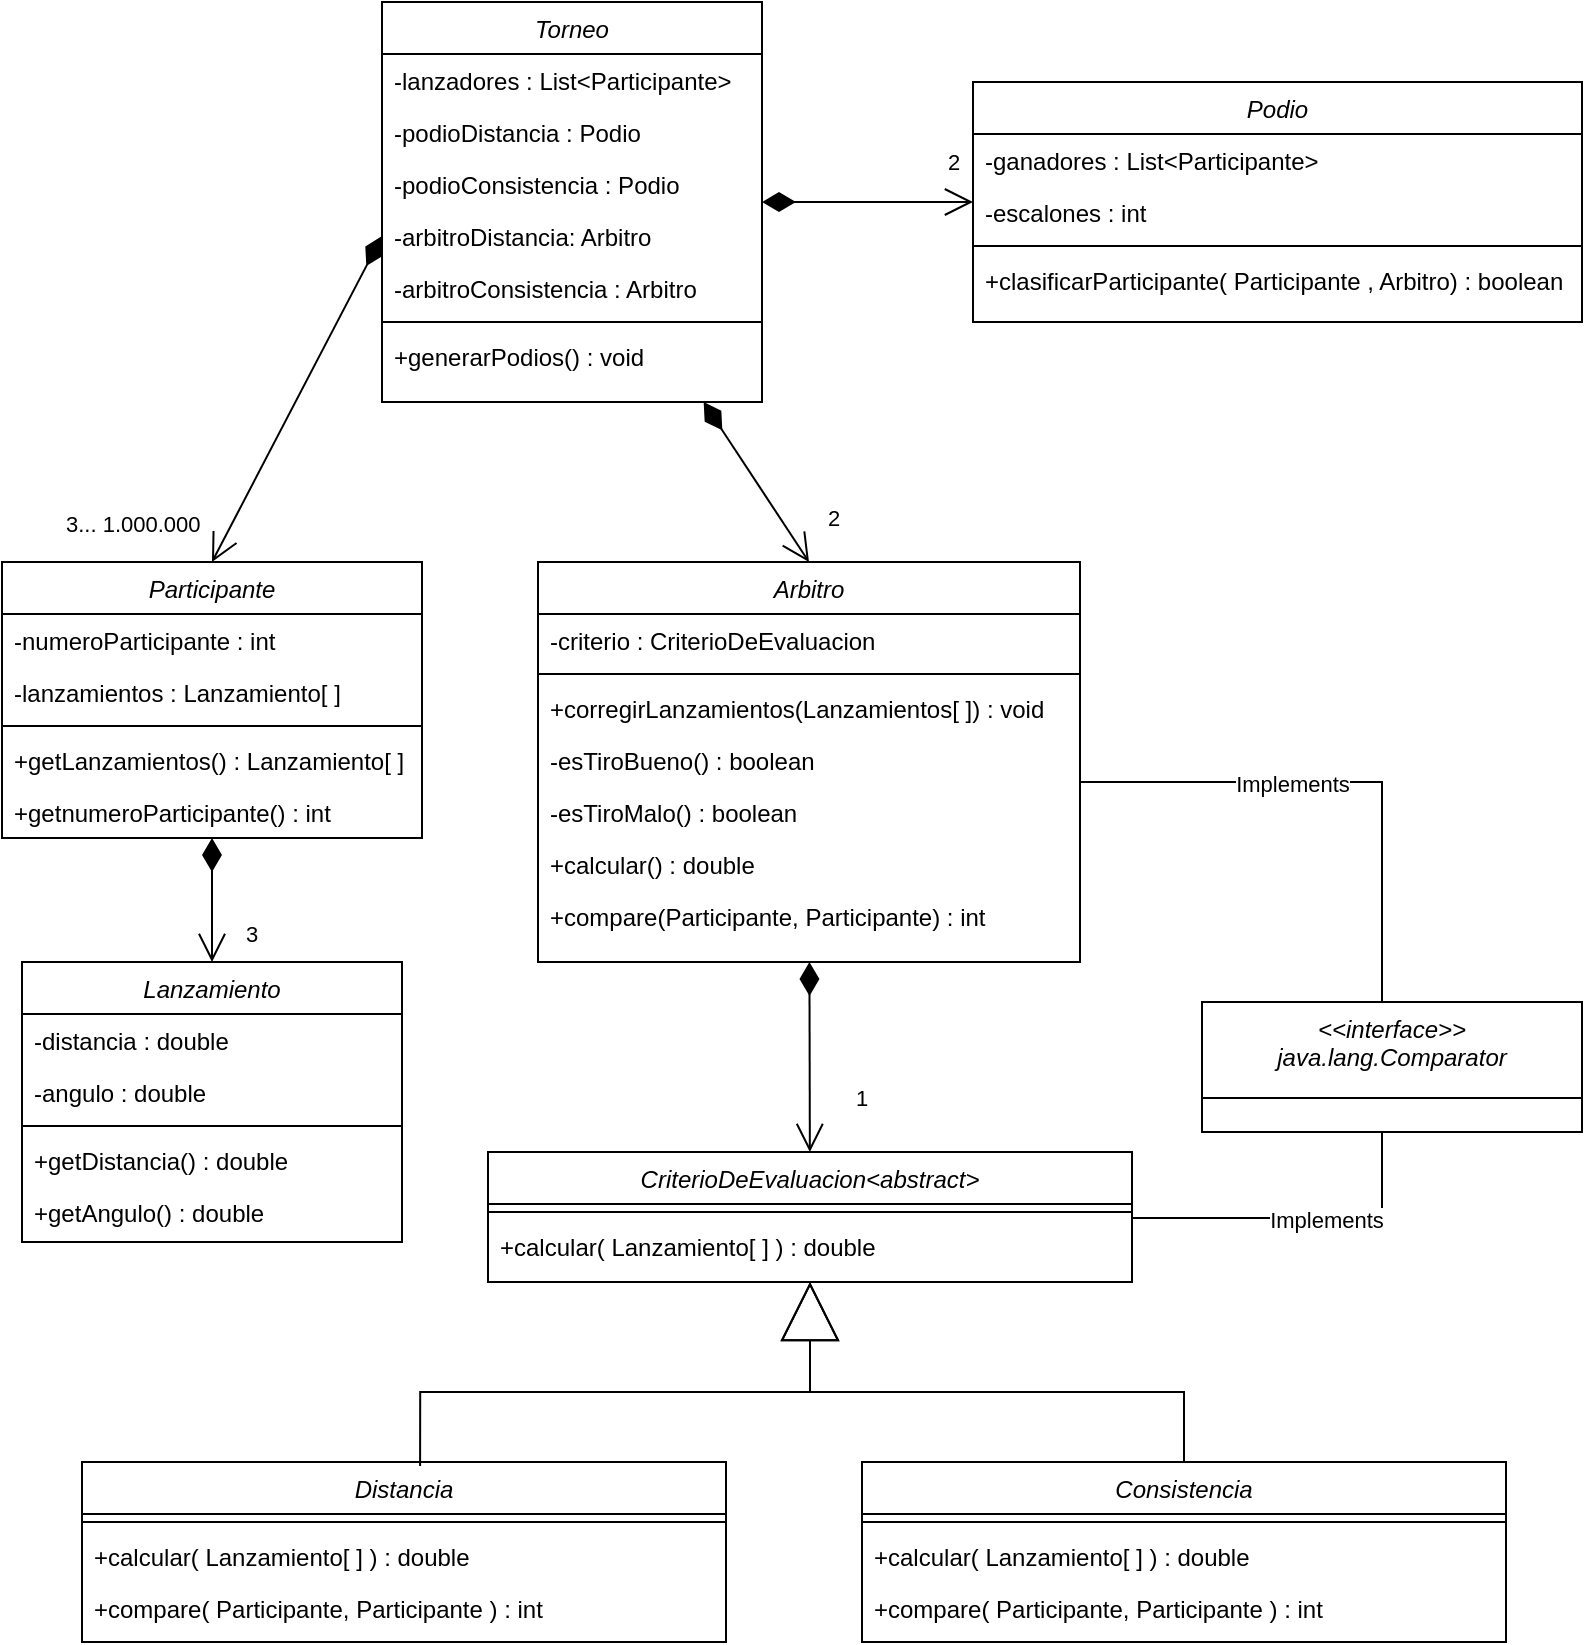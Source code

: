 <mxfile version="14.5.1" type="device" pages="3"><diagram id="C5RBs43oDa-KdzZeNtuy" name="Page-1"><mxGraphModel dx="846" dy="494" grid="1" gridSize="10" guides="1" tooltips="1" connect="1" arrows="1" fold="1" page="1" pageScale="1" pageWidth="827" pageHeight="1169" math="0" shadow="0"><root><mxCell id="WIyWlLk6GJQsqaUBKTNV-0"/><mxCell id="WIyWlLk6GJQsqaUBKTNV-1" parent="WIyWlLk6GJQsqaUBKTNV-0"/><mxCell id="zkfFHV4jXpPFQw0GAbJ--0" value="Participante" style="swimlane;fontStyle=2;align=center;verticalAlign=top;childLayout=stackLayout;horizontal=1;startSize=26;horizontalStack=0;resizeParent=1;resizeLast=0;collapsible=1;marginBottom=0;rounded=0;shadow=0;strokeWidth=1;" parent="WIyWlLk6GJQsqaUBKTNV-1" vertex="1"><mxGeometry x="10" y="290" width="210" height="138" as="geometry"><mxRectangle x="230" y="140" width="160" height="26" as="alternateBounds"/></mxGeometry></mxCell><mxCell id="zkfFHV4jXpPFQw0GAbJ--1" value="-numeroParticipante : int" style="text;align=left;verticalAlign=top;spacingLeft=4;spacingRight=4;overflow=hidden;rotatable=0;points=[[0,0.5],[1,0.5]];portConstraint=eastwest;" parent="zkfFHV4jXpPFQw0GAbJ--0" vertex="1"><mxGeometry y="26" width="210" height="26" as="geometry"/></mxCell><mxCell id="zkfFHV4jXpPFQw0GAbJ--2" value="-lanzamientos : Lanzamiento[ ]" style="text;align=left;verticalAlign=top;spacingLeft=4;spacingRight=4;overflow=hidden;rotatable=0;points=[[0,0.5],[1,0.5]];portConstraint=eastwest;rounded=0;shadow=0;html=0;" parent="zkfFHV4jXpPFQw0GAbJ--0" vertex="1"><mxGeometry y="52" width="210" height="26" as="geometry"/></mxCell><mxCell id="zkfFHV4jXpPFQw0GAbJ--4" value="" style="line;html=1;strokeWidth=1;align=left;verticalAlign=middle;spacingTop=-1;spacingLeft=3;spacingRight=3;rotatable=0;labelPosition=right;points=[];portConstraint=eastwest;" parent="zkfFHV4jXpPFQw0GAbJ--0" vertex="1"><mxGeometry y="78" width="210" height="8" as="geometry"/></mxCell><mxCell id="J6cvoRRggDAfU-xA0kc1-6" value="+getLanzamientos() : Lanzamiento[ ]" style="text;align=left;verticalAlign=top;spacingLeft=4;spacingRight=4;overflow=hidden;rotatable=0;points=[[0,0.5],[1,0.5]];portConstraint=eastwest;" parent="zkfFHV4jXpPFQw0GAbJ--0" vertex="1"><mxGeometry y="86" width="210" height="26" as="geometry"/></mxCell><mxCell id="J32MNmujbO0PeKh6RAfZ-1" value="+getnumeroParticipante() : int" style="text;align=left;verticalAlign=top;spacingLeft=4;spacingRight=4;overflow=hidden;rotatable=0;points=[[0,0.5],[1,0.5]];portConstraint=eastwest;" parent="zkfFHV4jXpPFQw0GAbJ--0" vertex="1"><mxGeometry y="112" width="210" height="26" as="geometry"/></mxCell><mxCell id="wadOawGHnDw_Fmof8i2d-0" value="Lanzamiento" style="swimlane;fontStyle=2;align=center;verticalAlign=top;childLayout=stackLayout;horizontal=1;startSize=26;horizontalStack=0;resizeParent=1;resizeLast=0;collapsible=1;marginBottom=0;rounded=0;shadow=0;strokeWidth=1;" parent="WIyWlLk6GJQsqaUBKTNV-1" vertex="1"><mxGeometry x="20" y="490" width="190" height="140" as="geometry"><mxRectangle x="230" y="140" width="160" height="26" as="alternateBounds"/></mxGeometry></mxCell><mxCell id="wadOawGHnDw_Fmof8i2d-1" value="-distancia : double" style="text;align=left;verticalAlign=top;spacingLeft=4;spacingRight=4;overflow=hidden;rotatable=0;points=[[0,0.5],[1,0.5]];portConstraint=eastwest;" parent="wadOawGHnDw_Fmof8i2d-0" vertex="1"><mxGeometry y="26" width="190" height="26" as="geometry"/></mxCell><mxCell id="wadOawGHnDw_Fmof8i2d-2" value="-angulo : double" style="text;align=left;verticalAlign=top;spacingLeft=4;spacingRight=4;overflow=hidden;rotatable=0;points=[[0,0.5],[1,0.5]];portConstraint=eastwest;rounded=0;shadow=0;html=0;" parent="wadOawGHnDw_Fmof8i2d-0" vertex="1"><mxGeometry y="52" width="190" height="26" as="geometry"/></mxCell><mxCell id="wadOawGHnDw_Fmof8i2d-4" value="" style="line;html=1;strokeWidth=1;align=left;verticalAlign=middle;spacingTop=-1;spacingLeft=3;spacingRight=3;rotatable=0;labelPosition=right;points=[];portConstraint=eastwest;" parent="wadOawGHnDw_Fmof8i2d-0" vertex="1"><mxGeometry y="78" width="190" height="8" as="geometry"/></mxCell><mxCell id="wadOawGHnDw_Fmof8i2d-5" value="+getDistancia() : double" style="text;align=left;verticalAlign=top;spacingLeft=4;spacingRight=4;overflow=hidden;rotatable=0;points=[[0,0.5],[1,0.5]];portConstraint=eastwest;" parent="wadOawGHnDw_Fmof8i2d-0" vertex="1"><mxGeometry y="86" width="190" height="26" as="geometry"/></mxCell><mxCell id="wadOawGHnDw_Fmof8i2d-6" value="+getAngulo() : double" style="text;align=left;verticalAlign=top;spacingLeft=4;spacingRight=4;overflow=hidden;rotatable=0;points=[[0,0.5],[1,0.5]];portConstraint=eastwest;" parent="wadOawGHnDw_Fmof8i2d-0" vertex="1"><mxGeometry y="112" width="190" height="26" as="geometry"/></mxCell><mxCell id="wadOawGHnDw_Fmof8i2d-8" value="Torneo" style="swimlane;fontStyle=2;align=center;verticalAlign=top;childLayout=stackLayout;horizontal=1;startSize=26;horizontalStack=0;resizeParent=1;resizeLast=0;collapsible=1;marginBottom=0;rounded=0;shadow=0;strokeWidth=1;" parent="WIyWlLk6GJQsqaUBKTNV-1" vertex="1"><mxGeometry x="200" y="10" width="190" height="200" as="geometry"><mxRectangle x="230" y="140" width="160" height="26" as="alternateBounds"/></mxGeometry></mxCell><mxCell id="wadOawGHnDw_Fmof8i2d-9" value="-lanzadores : List&lt;Participante&gt;" style="text;align=left;verticalAlign=top;spacingLeft=4;spacingRight=4;overflow=hidden;rotatable=0;points=[[0,0.5],[1,0.5]];portConstraint=eastwest;" parent="wadOawGHnDw_Fmof8i2d-8" vertex="1"><mxGeometry y="26" width="190" height="26" as="geometry"/></mxCell><mxCell id="wadOawGHnDw_Fmof8i2d-10" value="-podioDistancia : Podio" style="text;align=left;verticalAlign=top;spacingLeft=4;spacingRight=4;overflow=hidden;rotatable=0;points=[[0,0.5],[1,0.5]];portConstraint=eastwest;rounded=0;shadow=0;html=0;" parent="wadOawGHnDw_Fmof8i2d-8" vertex="1"><mxGeometry y="52" width="190" height="26" as="geometry"/></mxCell><mxCell id="J6cvoRRggDAfU-xA0kc1-4" value="-podioConsistencia : Podio" style="text;align=left;verticalAlign=top;spacingLeft=4;spacingRight=4;overflow=hidden;rotatable=0;points=[[0,0.5],[1,0.5]];portConstraint=eastwest;rounded=0;shadow=0;html=0;" parent="wadOawGHnDw_Fmof8i2d-8" vertex="1"><mxGeometry y="78" width="190" height="26" as="geometry"/></mxCell><mxCell id="lCgNMdjOoGHEnWNnT1DN-0" value="-arbitroDistancia: Arbitro" style="text;align=left;verticalAlign=top;spacingLeft=4;spacingRight=4;overflow=hidden;rotatable=0;points=[[0,0.5],[1,0.5]];portConstraint=eastwest;rounded=0;shadow=0;html=0;" parent="wadOawGHnDw_Fmof8i2d-8" vertex="1"><mxGeometry y="104" width="190" height="26" as="geometry"/></mxCell><mxCell id="AGze9RTLMN60Zt4L8Ju--0" value="-arbitroConsistencia : Arbitro" style="text;align=left;verticalAlign=top;spacingLeft=4;spacingRight=4;overflow=hidden;rotatable=0;points=[[0,0.5],[1,0.5]];portConstraint=eastwest;rounded=0;shadow=0;html=0;" parent="wadOawGHnDw_Fmof8i2d-8" vertex="1"><mxGeometry y="130" width="190" height="26" as="geometry"/></mxCell><mxCell id="wadOawGHnDw_Fmof8i2d-11" value="" style="line;html=1;strokeWidth=1;align=left;verticalAlign=middle;spacingTop=-1;spacingLeft=3;spacingRight=3;rotatable=0;labelPosition=right;points=[];portConstraint=eastwest;" parent="wadOawGHnDw_Fmof8i2d-8" vertex="1"><mxGeometry y="156" width="190" height="8" as="geometry"/></mxCell><mxCell id="wadOawGHnDw_Fmof8i2d-17" value="+generarPodios() : void" style="text;align=left;verticalAlign=top;spacingLeft=4;spacingRight=4;overflow=hidden;rotatable=0;points=[[0,0.5],[1,0.5]];portConstraint=eastwest;" parent="wadOawGHnDw_Fmof8i2d-8" vertex="1"><mxGeometry y="164" width="190" height="26" as="geometry"/></mxCell><mxCell id="wadOawGHnDw_Fmof8i2d-13" value="Podio" style="swimlane;fontStyle=2;align=center;verticalAlign=top;childLayout=stackLayout;horizontal=1;startSize=26;horizontalStack=0;resizeParent=1;resizeLast=0;collapsible=1;marginBottom=0;rounded=0;shadow=0;strokeWidth=1;" parent="WIyWlLk6GJQsqaUBKTNV-1" vertex="1"><mxGeometry x="495.5" y="50" width="304.5" height="120" as="geometry"><mxRectangle x="230" y="140" width="160" height="26" as="alternateBounds"/></mxGeometry></mxCell><mxCell id="wadOawGHnDw_Fmof8i2d-15" value="-ganadores : List&lt;Participante&gt;" style="text;align=left;verticalAlign=top;spacingLeft=4;spacingRight=4;overflow=hidden;rotatable=0;points=[[0,0.5],[1,0.5]];portConstraint=eastwest;rounded=0;shadow=0;html=0;" parent="wadOawGHnDw_Fmof8i2d-13" vertex="1"><mxGeometry y="26" width="304.5" height="26" as="geometry"/></mxCell><mxCell id="wadOawGHnDw_Fmof8i2d-19" value="-escalones : int" style="text;align=left;verticalAlign=top;spacingLeft=4;spacingRight=4;overflow=hidden;rotatable=0;points=[[0,0.5],[1,0.5]];portConstraint=eastwest;rounded=0;shadow=0;html=0;" parent="wadOawGHnDw_Fmof8i2d-13" vertex="1"><mxGeometry y="52" width="304.5" height="26" as="geometry"/></mxCell><mxCell id="wadOawGHnDw_Fmof8i2d-16" value="" style="line;html=1;strokeWidth=1;align=left;verticalAlign=middle;spacingTop=-1;spacingLeft=3;spacingRight=3;rotatable=0;labelPosition=right;points=[];portConstraint=eastwest;" parent="wadOawGHnDw_Fmof8i2d-13" vertex="1"><mxGeometry y="78" width="304.5" height="8" as="geometry"/></mxCell><mxCell id="203Ihn-BrnSox9uaKW_x-5" value="+clasificarParticipante( Participante , Arbitro) : boolean" style="text;align=left;verticalAlign=top;spacingLeft=4;spacingRight=4;overflow=hidden;rotatable=0;points=[[0,0.5],[1,0.5]];portConstraint=eastwest;rounded=0;shadow=0;html=0;" parent="wadOawGHnDw_Fmof8i2d-13" vertex="1"><mxGeometry y="86" width="304.5" height="26" as="geometry"/></mxCell><mxCell id="wadOawGHnDw_Fmof8i2d-20" value="3... 1.000.000" style="endArrow=open;html=1;endSize=12;startArrow=diamondThin;startSize=14;startFill=1;align=left;verticalAlign=bottom;entryX=0.5;entryY=0;entryDx=0;entryDy=0;exitX=0;exitY=0.5;exitDx=0;exitDy=0;" parent="WIyWlLk6GJQsqaUBKTNV-1" source="lCgNMdjOoGHEnWNnT1DN-0" target="zkfFHV4jXpPFQw0GAbJ--0" edge="1"><mxGeometry x="1" y="-76" relative="1" as="geometry"><mxPoint x="260" y="119" as="sourcePoint"/><mxPoint x="410" y="230" as="targetPoint"/><mxPoint x="-8" y="25" as="offset"/></mxGeometry></mxCell><mxCell id="wadOawGHnDw_Fmof8i2d-22" value="3" style="endArrow=open;html=1;endSize=12;startArrow=diamondThin;startSize=14;startFill=1;align=left;verticalAlign=bottom;entryX=0.5;entryY=0;entryDx=0;entryDy=0;" parent="WIyWlLk6GJQsqaUBKTNV-1" source="zkfFHV4jXpPFQw0GAbJ--0" target="wadOawGHnDw_Fmof8i2d-0" edge="1"><mxGeometry x="0.831" y="15" relative="1" as="geometry"><mxPoint x="109.96" y="428.0" as="sourcePoint"/><mxPoint x="365" y="310" as="targetPoint"/><mxPoint as="offset"/></mxGeometry></mxCell><mxCell id="lCgNMdjOoGHEnWNnT1DN-2" value="Arbitro" style="swimlane;fontStyle=2;align=center;verticalAlign=top;childLayout=stackLayout;horizontal=1;startSize=26;horizontalStack=0;resizeParent=1;resizeLast=0;collapsible=1;marginBottom=0;rounded=0;shadow=0;strokeWidth=1;" parent="WIyWlLk6GJQsqaUBKTNV-1" vertex="1"><mxGeometry x="278" y="290" width="271" height="200" as="geometry"><mxRectangle x="230" y="140" width="160" height="26" as="alternateBounds"/></mxGeometry></mxCell><mxCell id="AGze9RTLMN60Zt4L8Ju--1" value="-criterio : CriterioDeEvaluacion" style="text;align=left;verticalAlign=top;spacingLeft=4;spacingRight=4;overflow=hidden;rotatable=0;points=[[0,0.5],[1,0.5]];portConstraint=eastwest;" parent="lCgNMdjOoGHEnWNnT1DN-2" vertex="1"><mxGeometry y="26" width="271" height="26" as="geometry"/></mxCell><mxCell id="lCgNMdjOoGHEnWNnT1DN-5" value="" style="line;html=1;strokeWidth=1;align=left;verticalAlign=middle;spacingTop=-1;spacingLeft=3;spacingRight=3;rotatable=0;labelPosition=right;points=[];portConstraint=eastwest;" parent="lCgNMdjOoGHEnWNnT1DN-2" vertex="1"><mxGeometry y="52" width="271" height="8" as="geometry"/></mxCell><mxCell id="lCgNMdjOoGHEnWNnT1DN-11" value="+corregirLanzamientos(Lanzamientos[ ]) : void" style="text;align=left;verticalAlign=top;spacingLeft=4;spacingRight=4;overflow=hidden;rotatable=0;points=[[0,0.5],[1,0.5]];portConstraint=eastwest;" parent="lCgNMdjOoGHEnWNnT1DN-2" vertex="1"><mxGeometry y="60" width="271" height="26" as="geometry"/></mxCell><mxCell id="lCgNMdjOoGHEnWNnT1DN-9" value="-esTiroBueno() : boolean" style="text;align=left;verticalAlign=top;spacingLeft=4;spacingRight=4;overflow=hidden;rotatable=0;points=[[0,0.5],[1,0.5]];portConstraint=eastwest;" parent="lCgNMdjOoGHEnWNnT1DN-2" vertex="1"><mxGeometry y="86" width="271" height="26" as="geometry"/></mxCell><mxCell id="lCgNMdjOoGHEnWNnT1DN-10" value="-esTiroMalo() : boolean" style="text;align=left;verticalAlign=top;spacingLeft=4;spacingRight=4;overflow=hidden;rotatable=0;points=[[0,0.5],[1,0.5]];portConstraint=eastwest;" parent="lCgNMdjOoGHEnWNnT1DN-2" vertex="1"><mxGeometry y="112" width="271" height="26" as="geometry"/></mxCell><mxCell id="lCgNMdjOoGHEnWNnT1DN-6" value="+calcular() : double" style="text;align=left;verticalAlign=top;spacingLeft=4;spacingRight=4;overflow=hidden;rotatable=0;points=[[0,0.5],[1,0.5]];portConstraint=eastwest;" parent="lCgNMdjOoGHEnWNnT1DN-2" vertex="1"><mxGeometry y="138" width="271" height="26" as="geometry"/></mxCell><mxCell id="J32MNmujbO0PeKh6RAfZ-0" value="+compare(Participante, Participante) : int" style="text;align=left;verticalAlign=top;spacingLeft=4;spacingRight=4;overflow=hidden;rotatable=0;points=[[0,0.5],[1,0.5]];portConstraint=eastwest;" parent="lCgNMdjOoGHEnWNnT1DN-2" vertex="1"><mxGeometry y="164" width="271" height="26" as="geometry"/></mxCell><mxCell id="lCgNMdjOoGHEnWNnT1DN-12" value="2" style="endArrow=open;html=1;endSize=12;startArrow=diamondThin;startSize=14;startFill=1;align=left;verticalAlign=bottom;entryX=0.5;entryY=0;entryDx=0;entryDy=0;" parent="WIyWlLk6GJQsqaUBKTNV-1" source="wadOawGHnDw_Fmof8i2d-8" target="lCgNMdjOoGHEnWNnT1DN-2" edge="1"><mxGeometry x="0.861" y="14" relative="1" as="geometry"><mxPoint x="361.16" y="228.99" as="sourcePoint"/><mxPoint x="125" y="550" as="targetPoint"/><mxPoint as="offset"/></mxGeometry></mxCell><mxCell id="J6cvoRRggDAfU-xA0kc1-10" value="2" style="endArrow=open;html=1;endSize=12;startArrow=diamondThin;startSize=14;startFill=1;align=left;verticalAlign=bottom;" parent="WIyWlLk6GJQsqaUBKTNV-1" source="wadOawGHnDw_Fmof8i2d-8" target="wadOawGHnDw_Fmof8i2d-13" edge="1"><mxGeometry x="0.72" y="11" relative="1" as="geometry"><mxPoint x="550" y="310" as="sourcePoint"/><mxPoint x="710" y="310" as="targetPoint"/><mxPoint as="offset"/></mxGeometry></mxCell><mxCell id="J32MNmujbO0PeKh6RAfZ-2" value="CriterioDeEvaluacion&lt;abstract&gt;" style="swimlane;fontStyle=2;align=center;verticalAlign=top;childLayout=stackLayout;horizontal=1;startSize=26;horizontalStack=0;resizeParent=1;resizeLast=0;collapsible=1;marginBottom=0;rounded=0;shadow=0;strokeWidth=1;" parent="WIyWlLk6GJQsqaUBKTNV-1" vertex="1"><mxGeometry x="253" y="585" width="322" height="65" as="geometry"><mxRectangle x="230" y="140" width="160" height="26" as="alternateBounds"/></mxGeometry></mxCell><mxCell id="J32MNmujbO0PeKh6RAfZ-5" value="" style="line;html=1;strokeWidth=1;align=left;verticalAlign=middle;spacingTop=-1;spacingLeft=3;spacingRight=3;rotatable=0;labelPosition=right;points=[];portConstraint=eastwest;" parent="J32MNmujbO0PeKh6RAfZ-2" vertex="1"><mxGeometry y="26" width="322" height="8" as="geometry"/></mxCell><mxCell id="J32MNmujbO0PeKh6RAfZ-6" value="+calcular( Lanzamiento[ ] ) : double" style="text;align=left;verticalAlign=top;spacingLeft=4;spacingRight=4;overflow=hidden;rotatable=0;points=[[0,0.5],[1,0.5]];portConstraint=eastwest;rounded=0;shadow=0;html=0;" parent="J32MNmujbO0PeKh6RAfZ-2" vertex="1"><mxGeometry y="34" width="322" height="26" as="geometry"/></mxCell><mxCell id="J32MNmujbO0PeKh6RAfZ-8" value="Distancia" style="swimlane;fontStyle=2;align=center;verticalAlign=top;childLayout=stackLayout;horizontal=1;startSize=26;horizontalStack=0;resizeParent=1;resizeLast=0;collapsible=1;marginBottom=0;rounded=0;shadow=0;strokeWidth=1;" parent="WIyWlLk6GJQsqaUBKTNV-1" vertex="1"><mxGeometry x="50" y="740" width="322" height="90" as="geometry"><mxRectangle x="230" y="140" width="160" height="26" as="alternateBounds"/></mxGeometry></mxCell><mxCell id="J32MNmujbO0PeKh6RAfZ-9" value="" style="line;html=1;strokeWidth=1;align=left;verticalAlign=middle;spacingTop=-1;spacingLeft=3;spacingRight=3;rotatable=0;labelPosition=right;points=[];portConstraint=eastwest;" parent="J32MNmujbO0PeKh6RAfZ-8" vertex="1"><mxGeometry y="26" width="322" height="8" as="geometry"/></mxCell><mxCell id="J32MNmujbO0PeKh6RAfZ-10" value="+calcular( Lanzamiento[ ] ) : double" style="text;align=left;verticalAlign=top;spacingLeft=4;spacingRight=4;overflow=hidden;rotatable=0;points=[[0,0.5],[1,0.5]];portConstraint=eastwest;rounded=0;shadow=0;html=0;" parent="J32MNmujbO0PeKh6RAfZ-8" vertex="1"><mxGeometry y="34" width="322" height="26" as="geometry"/></mxCell><mxCell id="J32MNmujbO0PeKh6RAfZ-11" value="+compare( Participante, Participante ) : int" style="text;align=left;verticalAlign=top;spacingLeft=4;spacingRight=4;overflow=hidden;rotatable=0;points=[[0,0.5],[1,0.5]];portConstraint=eastwest;rounded=0;shadow=0;html=0;" parent="J32MNmujbO0PeKh6RAfZ-8" vertex="1"><mxGeometry y="60" width="322" height="26" as="geometry"/></mxCell><mxCell id="BIcpLeSDuirvKfHYZs_W-1" style="edgeStyle=orthogonalEdgeStyle;rounded=0;orthogonalLoop=1;jettySize=auto;html=1;endArrow=block;endFill=0;endSize=27;" parent="WIyWlLk6GJQsqaUBKTNV-1" source="J32MNmujbO0PeKh6RAfZ-12" target="J32MNmujbO0PeKh6RAfZ-2" edge="1"><mxGeometry relative="1" as="geometry"/></mxCell><mxCell id="J32MNmujbO0PeKh6RAfZ-12" value="Consistencia" style="swimlane;fontStyle=2;align=center;verticalAlign=top;childLayout=stackLayout;horizontal=1;startSize=26;horizontalStack=0;resizeParent=1;resizeLast=0;collapsible=1;marginBottom=0;rounded=0;shadow=0;strokeWidth=1;" parent="WIyWlLk6GJQsqaUBKTNV-1" vertex="1"><mxGeometry x="440" y="740" width="322" height="90" as="geometry"><mxRectangle x="230" y="140" width="160" height="26" as="alternateBounds"/></mxGeometry></mxCell><mxCell id="J32MNmujbO0PeKh6RAfZ-13" value="" style="line;html=1;strokeWidth=1;align=left;verticalAlign=middle;spacingTop=-1;spacingLeft=3;spacingRight=3;rotatable=0;labelPosition=right;points=[];portConstraint=eastwest;" parent="J32MNmujbO0PeKh6RAfZ-12" vertex="1"><mxGeometry y="26" width="322" height="8" as="geometry"/></mxCell><mxCell id="J32MNmujbO0PeKh6RAfZ-14" value="+calcular( Lanzamiento[ ] ) : double" style="text;align=left;verticalAlign=top;spacingLeft=4;spacingRight=4;overflow=hidden;rotatable=0;points=[[0,0.5],[1,0.5]];portConstraint=eastwest;rounded=0;shadow=0;html=0;" parent="J32MNmujbO0PeKh6RAfZ-12" vertex="1"><mxGeometry y="34" width="322" height="26" as="geometry"/></mxCell><mxCell id="J32MNmujbO0PeKh6RAfZ-15" value="+compare( Participante, Participante ) : int" style="text;align=left;verticalAlign=top;spacingLeft=4;spacingRight=4;overflow=hidden;rotatable=0;points=[[0,0.5],[1,0.5]];portConstraint=eastwest;rounded=0;shadow=0;html=0;" parent="J32MNmujbO0PeKh6RAfZ-12" vertex="1"><mxGeometry y="60" width="322" height="26" as="geometry"/></mxCell><mxCell id="BIcpLeSDuirvKfHYZs_W-3" value="1" style="endArrow=open;html=1;endSize=12;startArrow=diamondThin;startSize=14;startFill=1;align=left;verticalAlign=bottom;" parent="WIyWlLk6GJQsqaUBKTNV-1" source="lCgNMdjOoGHEnWNnT1DN-2" target="J32MNmujbO0PeKh6RAfZ-2" edge="1"><mxGeometry x="0.621" y="21" relative="1" as="geometry"><mxPoint x="560" y="620" as="sourcePoint"/><mxPoint x="630" y="620" as="targetPoint"/><mxPoint as="offset"/></mxGeometry></mxCell><mxCell id="I4NyyvwoNdGqzJFJBSnQ-0" style="edgeStyle=orthogonalEdgeStyle;rounded=0;orthogonalLoop=1;jettySize=auto;html=1;endArrow=block;endFill=0;endSize=27;exitX=0.525;exitY=0.022;exitDx=0;exitDy=0;exitPerimeter=0;" parent="WIyWlLk6GJQsqaUBKTNV-1" source="J32MNmujbO0PeKh6RAfZ-8" target="J32MNmujbO0PeKh6RAfZ-2" edge="1"><mxGeometry relative="1" as="geometry"><mxPoint x="611" y="750" as="sourcePoint"/><mxPoint x="424" y="685" as="targetPoint"/></mxGeometry></mxCell><mxCell id="-v-O_iNRVWZzvjgJZFDV-1" style="edgeStyle=orthogonalEdgeStyle;rounded=0;orthogonalLoop=1;jettySize=auto;html=1;endArrow=none;endFill=0;endSize=27;" parent="WIyWlLk6GJQsqaUBKTNV-1" source="-v-O_iNRVWZzvjgJZFDV-0" target="lCgNMdjOoGHEnWNnT1DN-2" edge="1"><mxGeometry relative="1" as="geometry"><Array as="points"><mxPoint x="700" y="400"/></Array></mxGeometry></mxCell><mxCell id="-v-O_iNRVWZzvjgJZFDV-2" value="Implements" style="edgeLabel;html=1;align=center;verticalAlign=middle;resizable=0;points=[];" parent="-v-O_iNRVWZzvjgJZFDV-1" vertex="1" connectable="0"><mxGeometry x="0.198" y="1" relative="1" as="geometry"><mxPoint x="1" as="offset"/></mxGeometry></mxCell><mxCell id="-v-O_iNRVWZzvjgJZFDV-0" value="&lt;&lt;interface&gt;&gt;&#10;java.lang.Comparator" style="swimlane;fontStyle=2;align=center;verticalAlign=top;childLayout=stackLayout;horizontal=1;startSize=48;horizontalStack=0;resizeParent=1;resizeLast=0;collapsible=1;marginBottom=0;rounded=0;shadow=0;strokeWidth=1;" parent="WIyWlLk6GJQsqaUBKTNV-1" vertex="1"><mxGeometry x="610" y="510" width="190" height="65" as="geometry"><mxRectangle x="630" y="585" width="160" height="26" as="alternateBounds"/></mxGeometry></mxCell><mxCell id="w5NZEou5MiJMWEnDe5kg-0" style="edgeStyle=orthogonalEdgeStyle;rounded=0;orthogonalLoop=1;jettySize=auto;html=1;endArrow=none;endFill=0;endSize=27;" edge="1" parent="WIyWlLk6GJQsqaUBKTNV-1" source="-v-O_iNRVWZzvjgJZFDV-0" target="J32MNmujbO0PeKh6RAfZ-2"><mxGeometry relative="1" as="geometry"><mxPoint x="720" y="680" as="sourcePoint"/><mxPoint x="575" y="670" as="targetPoint"/><Array as="points"><mxPoint x="700" y="618"/></Array></mxGeometry></mxCell><mxCell id="w5NZEou5MiJMWEnDe5kg-1" value="Implements" style="edgeLabel;html=1;align=center;verticalAlign=middle;resizable=0;points=[];" vertex="1" connectable="0" parent="w5NZEou5MiJMWEnDe5kg-0"><mxGeometry x="0.198" y="1" relative="1" as="geometry"><mxPoint x="29" as="offset"/></mxGeometry></mxCell></root></mxGraphModel></diagram><diagram id="Q881FUYu3Rc42yuusL1y" name="Page-2"><mxGraphModel dx="846" dy="494" grid="1" gridSize="10" guides="1" tooltips="1" connect="1" arrows="1" fold="1" page="1" pageScale="1" pageWidth="850" pageHeight="1100" math="0" shadow="0"><root><mxCell id="ja5ky7xQfUqq_Jv9OBlM-0"/><mxCell id="ja5ky7xQfUqq_Jv9OBlM-1" parent="ja5ky7xQfUqq_Jv9OBlM-0"/><mxCell id="ja5ky7xQfUqq_Jv9OBlM-2" value="Participante" style="swimlane;fontStyle=2;align=center;verticalAlign=top;childLayout=stackLayout;horizontal=1;startSize=26;horizontalStack=0;resizeParent=1;resizeLast=0;collapsible=1;marginBottom=0;rounded=0;shadow=0;strokeWidth=1;" parent="ja5ky7xQfUqq_Jv9OBlM-1" vertex="1"><mxGeometry x="610" y="250" width="210" height="242" as="geometry"><mxRectangle x="230" y="140" width="160" height="26" as="alternateBounds"/></mxGeometry></mxCell><mxCell id="ja5ky7xQfUqq_Jv9OBlM-3" value="-numeroParticipante : int" style="text;align=left;verticalAlign=top;spacingLeft=4;spacingRight=4;overflow=hidden;rotatable=0;points=[[0,0.5],[1,0.5]];portConstraint=eastwest;" parent="ja5ky7xQfUqq_Jv9OBlM-2" vertex="1"><mxGeometry y="26" width="210" height="26" as="geometry"/></mxCell><mxCell id="ja5ky7xQfUqq_Jv9OBlM-4" value="-lanzamientos : Lanzamiento[ ]" style="text;align=left;verticalAlign=top;spacingLeft=4;spacingRight=4;overflow=hidden;rotatable=0;points=[[0,0.5],[1,0.5]];portConstraint=eastwest;rounded=0;shadow=0;html=0;" parent="ja5ky7xQfUqq_Jv9OBlM-2" vertex="1"><mxGeometry y="52" width="210" height="26" as="geometry"/></mxCell><mxCell id="ja5ky7xQfUqq_Jv9OBlM-5" value="-distanciaTotal : double" style="text;align=left;verticalAlign=top;spacingLeft=4;spacingRight=4;overflow=hidden;rotatable=0;points=[[0,0.5],[1,0.5]];portConstraint=eastwest;rounded=0;shadow=0;html=0;" parent="ja5ky7xQfUqq_Jv9OBlM-2" vertex="1"><mxGeometry y="78" width="210" height="26" as="geometry"/></mxCell><mxCell id="ja5ky7xQfUqq_Jv9OBlM-6" value="-consistencia : double" style="text;align=left;verticalAlign=top;spacingLeft=4;spacingRight=4;overflow=hidden;rotatable=0;points=[[0,0.5],[1,0.5]];portConstraint=eastwest;rounded=0;shadow=0;html=0;" parent="ja5ky7xQfUqq_Jv9OBlM-2" vertex="1"><mxGeometry y="104" width="210" height="26" as="geometry"/></mxCell><mxCell id="ja5ky7xQfUqq_Jv9OBlM-7" value="" style="line;html=1;strokeWidth=1;align=left;verticalAlign=middle;spacingTop=-1;spacingLeft=3;spacingRight=3;rotatable=0;labelPosition=right;points=[];portConstraint=eastwest;" parent="ja5ky7xQfUqq_Jv9OBlM-2" vertex="1"><mxGeometry y="130" width="210" height="8" as="geometry"/></mxCell><mxCell id="ja5ky7xQfUqq_Jv9OBlM-8" value="+setDistanciaTotal() : void" style="text;align=left;verticalAlign=top;spacingLeft=4;spacingRight=4;overflow=hidden;rotatable=0;points=[[0,0.5],[1,0.5]];portConstraint=eastwest;" parent="ja5ky7xQfUqq_Jv9OBlM-2" vertex="1"><mxGeometry y="138" width="210" height="26" as="geometry"/></mxCell><mxCell id="ja5ky7xQfUqq_Jv9OBlM-9" value="+setConsistencia() : void" style="text;align=left;verticalAlign=top;spacingLeft=4;spacingRight=4;overflow=hidden;rotatable=0;points=[[0,0.5],[1,0.5]];portConstraint=eastwest;" parent="ja5ky7xQfUqq_Jv9OBlM-2" vertex="1"><mxGeometry y="164" width="210" height="26" as="geometry"/></mxCell><mxCell id="ja5ky7xQfUqq_Jv9OBlM-10" value="+getConsistencia() : double" style="text;align=left;verticalAlign=top;spacingLeft=4;spacingRight=4;overflow=hidden;rotatable=0;points=[[0,0.5],[1,0.5]];portConstraint=eastwest;" parent="ja5ky7xQfUqq_Jv9OBlM-2" vertex="1"><mxGeometry y="190" width="210" height="26" as="geometry"/></mxCell><mxCell id="ja5ky7xQfUqq_Jv9OBlM-11" value="+getDistanciaTotal() : double" style="text;align=left;verticalAlign=top;spacingLeft=4;spacingRight=4;overflow=hidden;rotatable=0;points=[[0,0.5],[1,0.5]];portConstraint=eastwest;" parent="ja5ky7xQfUqq_Jv9OBlM-2" vertex="1"><mxGeometry y="216" width="210" height="26" as="geometry"/></mxCell><mxCell id="ja5ky7xQfUqq_Jv9OBlM-12" value="Lanzamiento" style="swimlane;fontStyle=2;align=center;verticalAlign=top;childLayout=stackLayout;horizontal=1;startSize=26;horizontalStack=0;resizeParent=1;resizeLast=0;collapsible=1;marginBottom=0;rounded=0;shadow=0;strokeWidth=1;" parent="ja5ky7xQfUqq_Jv9OBlM-1" vertex="1"><mxGeometry x="620" y="640" width="190" height="140" as="geometry"><mxRectangle x="230" y="140" width="160" height="26" as="alternateBounds"/></mxGeometry></mxCell><mxCell id="ja5ky7xQfUqq_Jv9OBlM-13" value="-distancia : double" style="text;align=left;verticalAlign=top;spacingLeft=4;spacingRight=4;overflow=hidden;rotatable=0;points=[[0,0.5],[1,0.5]];portConstraint=eastwest;" parent="ja5ky7xQfUqq_Jv9OBlM-12" vertex="1"><mxGeometry y="26" width="190" height="26" as="geometry"/></mxCell><mxCell id="ja5ky7xQfUqq_Jv9OBlM-14" value="-angulo : double" style="text;align=left;verticalAlign=top;spacingLeft=4;spacingRight=4;overflow=hidden;rotatable=0;points=[[0,0.5],[1,0.5]];portConstraint=eastwest;rounded=0;shadow=0;html=0;" parent="ja5ky7xQfUqq_Jv9OBlM-12" vertex="1"><mxGeometry y="52" width="190" height="26" as="geometry"/></mxCell><mxCell id="ja5ky7xQfUqq_Jv9OBlM-15" value="" style="line;html=1;strokeWidth=1;align=left;verticalAlign=middle;spacingTop=-1;spacingLeft=3;spacingRight=3;rotatable=0;labelPosition=right;points=[];portConstraint=eastwest;" parent="ja5ky7xQfUqq_Jv9OBlM-12" vertex="1"><mxGeometry y="78" width="190" height="8" as="geometry"/></mxCell><mxCell id="ja5ky7xQfUqq_Jv9OBlM-16" value="+getDistancia() : double" style="text;align=left;verticalAlign=top;spacingLeft=4;spacingRight=4;overflow=hidden;rotatable=0;points=[[0,0.5],[1,0.5]];portConstraint=eastwest;" parent="ja5ky7xQfUqq_Jv9OBlM-12" vertex="1"><mxGeometry y="86" width="190" height="26" as="geometry"/></mxCell><mxCell id="ja5ky7xQfUqq_Jv9OBlM-17" value="+getAngulo() : double" style="text;align=left;verticalAlign=top;spacingLeft=4;spacingRight=4;overflow=hidden;rotatable=0;points=[[0,0.5],[1,0.5]];portConstraint=eastwest;" parent="ja5ky7xQfUqq_Jv9OBlM-12" vertex="1"><mxGeometry y="112" width="190" height="26" as="geometry"/></mxCell><mxCell id="ja5ky7xQfUqq_Jv9OBlM-18" value="Torneo" style="swimlane;fontStyle=2;align=center;verticalAlign=top;childLayout=stackLayout;horizontal=1;startSize=26;horizontalStack=0;resizeParent=1;resizeLast=0;collapsible=1;marginBottom=0;rounded=0;shadow=0;strokeWidth=1;" parent="ja5ky7xQfUqq_Jv9OBlM-1" vertex="1"><mxGeometry x="800" y="20" width="340" height="216" as="geometry"><mxRectangle x="230" y="140" width="160" height="26" as="alternateBounds"/></mxGeometry></mxCell><mxCell id="ja5ky7xQfUqq_Jv9OBlM-19" value="-lanzadores : List&lt;Participante&gt;" style="text;align=left;verticalAlign=top;spacingLeft=4;spacingRight=4;overflow=hidden;rotatable=0;points=[[0,0.5],[1,0.5]];portConstraint=eastwest;" parent="ja5ky7xQfUqq_Jv9OBlM-18" vertex="1"><mxGeometry y="26" width="340" height="26" as="geometry"/></mxCell><mxCell id="ja5ky7xQfUqq_Jv9OBlM-20" value="-podioDistancia : Podio" style="text;align=left;verticalAlign=top;spacingLeft=4;spacingRight=4;overflow=hidden;rotatable=0;points=[[0,0.5],[1,0.5]];portConstraint=eastwest;rounded=0;shadow=0;html=0;" parent="ja5ky7xQfUqq_Jv9OBlM-18" vertex="1"><mxGeometry y="52" width="340" height="26" as="geometry"/></mxCell><mxCell id="ja5ky7xQfUqq_Jv9OBlM-21" value="-podioConsistencia : Podio" style="text;align=left;verticalAlign=top;spacingLeft=4;spacingRight=4;overflow=hidden;rotatable=0;points=[[0,0.5],[1,0.5]];portConstraint=eastwest;rounded=0;shadow=0;html=0;" parent="ja5ky7xQfUqq_Jv9OBlM-18" vertex="1"><mxGeometry y="78" width="340" height="26" as="geometry"/></mxCell><mxCell id="ja5ky7xQfUqq_Jv9OBlM-22" value="-arbitro : Arbitro" style="text;align=left;verticalAlign=top;spacingLeft=4;spacingRight=4;overflow=hidden;rotatable=0;points=[[0,0.5],[1,0.5]];portConstraint=eastwest;rounded=0;shadow=0;html=0;" parent="ja5ky7xQfUqq_Jv9OBlM-18" vertex="1"><mxGeometry y="104" width="340" height="26" as="geometry"/></mxCell><mxCell id="ja5ky7xQfUqq_Jv9OBlM-23" value="" style="line;html=1;strokeWidth=1;align=left;verticalAlign=middle;spacingTop=-1;spacingLeft=3;spacingRight=3;rotatable=0;labelPosition=right;points=[];portConstraint=eastwest;" parent="ja5ky7xQfUqq_Jv9OBlM-18" vertex="1"><mxGeometry y="130" width="340" height="8" as="geometry"/></mxCell><mxCell id="ja5ky7xQfUqq_Jv9OBlM-24" value="+generarPodio() : void" style="text;align=left;verticalAlign=top;spacingLeft=4;spacingRight=4;overflow=hidden;rotatable=0;points=[[0,0.5],[1,0.5]];portConstraint=eastwest;" parent="ja5ky7xQfUqq_Jv9OBlM-18" vertex="1"><mxGeometry y="138" width="340" height="26" as="geometry"/></mxCell><mxCell id="ja5ky7xQfUqq_Jv9OBlM-25" value="+clasificarPaticipanteEnConsistencia( Participante ) : void" style="text;align=left;verticalAlign=top;spacingLeft=4;spacingRight=4;overflow=hidden;rotatable=0;points=[[0,0.5],[1,0.5]];portConstraint=eastwest;" parent="ja5ky7xQfUqq_Jv9OBlM-18" vertex="1"><mxGeometry y="164" width="340" height="26" as="geometry"/></mxCell><mxCell id="ja5ky7xQfUqq_Jv9OBlM-26" value="+clasificarPaticipanteEnDistancia( Participante ) : void" style="text;align=left;verticalAlign=top;spacingLeft=4;spacingRight=4;overflow=hidden;rotatable=0;points=[[0,0.5],[1,0.5]];portConstraint=eastwest;" parent="ja5ky7xQfUqq_Jv9OBlM-18" vertex="1"><mxGeometry y="190" width="340" height="26" as="geometry"/></mxCell><mxCell id="ja5ky7xQfUqq_Jv9OBlM-27" value="Podio" style="swimlane;fontStyle=2;align=center;verticalAlign=top;childLayout=stackLayout;horizontal=1;startSize=26;horizontalStack=0;resizeParent=1;resizeLast=0;collapsible=1;marginBottom=0;rounded=0;shadow=0;strokeWidth=1;" parent="ja5ky7xQfUqq_Jv9OBlM-1" vertex="1"><mxGeometry x="1230" y="130" width="280" height="140" as="geometry"><mxRectangle x="230" y="140" width="160" height="26" as="alternateBounds"/></mxGeometry></mxCell><mxCell id="ja5ky7xQfUqq_Jv9OBlM-28" value="-ganadores : List&lt;Participante&gt;" style="text;align=left;verticalAlign=top;spacingLeft=4;spacingRight=4;overflow=hidden;rotatable=0;points=[[0,0.5],[1,0.5]];portConstraint=eastwest;rounded=0;shadow=0;html=0;" parent="ja5ky7xQfUqq_Jv9OBlM-27" vertex="1"><mxGeometry y="26" width="280" height="26" as="geometry"/></mxCell><mxCell id="ja5ky7xQfUqq_Jv9OBlM-29" value="-escalones : int" style="text;align=left;verticalAlign=top;spacingLeft=4;spacingRight=4;overflow=hidden;rotatable=0;points=[[0,0.5],[1,0.5]];portConstraint=eastwest;rounded=0;shadow=0;html=0;" parent="ja5ky7xQfUqq_Jv9OBlM-27" vertex="1"><mxGeometry y="52" width="280" height="26" as="geometry"/></mxCell><mxCell id="ja5ky7xQfUqq_Jv9OBlM-30" value="-comparador : Comparator &lt;Participante&gt;" style="text;align=left;verticalAlign=top;spacingLeft=4;spacingRight=4;overflow=hidden;rotatable=0;points=[[0,0.5],[1,0.5]];portConstraint=eastwest;rounded=0;shadow=0;html=0;" parent="ja5ky7xQfUqq_Jv9OBlM-27" vertex="1"><mxGeometry y="78" width="280" height="26" as="geometry"/></mxCell><mxCell id="ja5ky7xQfUqq_Jv9OBlM-31" value="" style="line;html=1;strokeWidth=1;align=left;verticalAlign=middle;spacingTop=-1;spacingLeft=3;spacingRight=3;rotatable=0;labelPosition=right;points=[];portConstraint=eastwest;" parent="ja5ky7xQfUqq_Jv9OBlM-27" vertex="1"><mxGeometry y="104" width="280" height="8" as="geometry"/></mxCell><mxCell id="ja5ky7xQfUqq_Jv9OBlM-32" value="+setGanador( Participante ) : void" style="text;align=left;verticalAlign=top;spacingLeft=4;spacingRight=4;overflow=hidden;rotatable=0;points=[[0,0.5],[1,0.5]];portConstraint=eastwest;rounded=0;shadow=0;html=0;" parent="ja5ky7xQfUqq_Jv9OBlM-27" vertex="1"><mxGeometry y="112" width="280" height="26" as="geometry"/></mxCell><mxCell id="ja5ky7xQfUqq_Jv9OBlM-33" value="3... 1.000.000" style="endArrow=open;html=1;endSize=12;startArrow=diamondThin;startSize=14;startFill=1;align=left;verticalAlign=bottom;entryX=0.5;entryY=0;entryDx=0;entryDy=0;exitX=0;exitY=0.5;exitDx=0;exitDy=0;" parent="ja5ky7xQfUqq_Jv9OBlM-1" source="ja5ky7xQfUqq_Jv9OBlM-22" target="ja5ky7xQfUqq_Jv9OBlM-2" edge="1"><mxGeometry x="1" y="-56" relative="1" as="geometry"><mxPoint x="860" y="129" as="sourcePoint"/><mxPoint x="1010" y="240" as="targetPoint"/><mxPoint x="-9" y="21" as="offset"/></mxGeometry></mxCell><mxCell id="ja5ky7xQfUqq_Jv9OBlM-34" value="1" style="edgeLabel;html=1;align=center;verticalAlign=middle;resizable=0;points=[];" parent="ja5ky7xQfUqq_Jv9OBlM-33" vertex="1" connectable="0"><mxGeometry x="-0.77" y="-1" relative="1" as="geometry"><mxPoint x="-9.26" y="-25.48" as="offset"/></mxGeometry></mxCell><mxCell id="ja5ky7xQfUqq_Jv9OBlM-35" value="3" style="endArrow=open;html=1;endSize=12;startArrow=diamondThin;startSize=14;startFill=1;align=left;verticalAlign=bottom;entryX=0.5;entryY=0;entryDx=0;entryDy=0;exitX=0.476;exitY=1;exitDx=0;exitDy=0;exitPerimeter=0;" parent="ja5ky7xQfUqq_Jv9OBlM-1" source="ja5ky7xQfUqq_Jv9OBlM-11" target="ja5ky7xQfUqq_Jv9OBlM-12" edge="1"><mxGeometry x="0.831" y="15" relative="1" as="geometry"><mxPoint x="715" y="470" as="sourcePoint"/><mxPoint x="965" y="320" as="targetPoint"/><mxPoint as="offset"/></mxGeometry></mxCell><mxCell id="ja5ky7xQfUqq_Jv9OBlM-36" value="Arbitro" style="swimlane;fontStyle=2;align=center;verticalAlign=top;childLayout=stackLayout;horizontal=1;startSize=26;horizontalStack=0;resizeParent=1;resizeLast=0;collapsible=1;marginBottom=0;rounded=0;shadow=0;strokeWidth=1;" parent="ja5ky7xQfUqq_Jv9OBlM-1" vertex="1"><mxGeometry x="890" y="310" width="190" height="216" as="geometry"><mxRectangle x="230" y="140" width="160" height="26" as="alternateBounds"/></mxGeometry></mxCell><mxCell id="ja5ky7xQfUqq_Jv9OBlM-37" value="" style="line;html=1;strokeWidth=1;align=left;verticalAlign=middle;spacingTop=-1;spacingLeft=3;spacingRight=3;rotatable=0;labelPosition=right;points=[];portConstraint=eastwest;" parent="ja5ky7xQfUqq_Jv9OBlM-36" vertex="1"><mxGeometry y="26" width="190" height="8" as="geometry"/></mxCell><mxCell id="ja5ky7xQfUqq_Jv9OBlM-38" value="+calcularConsistencia() : double" style="text;align=left;verticalAlign=top;spacingLeft=4;spacingRight=4;overflow=hidden;rotatable=0;points=[[0,0.5],[1,0.5]];portConstraint=eastwest;" parent="ja5ky7xQfUqq_Jv9OBlM-36" vertex="1"><mxGeometry y="34" width="190" height="26" as="geometry"/></mxCell><mxCell id="ja5ky7xQfUqq_Jv9OBlM-39" value="+calcularDistancia() : double" style="text;align=left;verticalAlign=top;spacingLeft=4;spacingRight=4;overflow=hidden;rotatable=0;points=[[0,0.5],[1,0.5]];portConstraint=eastwest;rounded=0;shadow=0;html=0;" parent="ja5ky7xQfUqq_Jv9OBlM-36" vertex="1"><mxGeometry y="60" width="190" height="26" as="geometry"/></mxCell><mxCell id="ja5ky7xQfUqq_Jv9OBlM-40" value="+getAngulo() : double" style="text;align=left;verticalAlign=top;spacingLeft=4;spacingRight=4;overflow=hidden;rotatable=0;points=[[0,0.5],[1,0.5]];portConstraint=eastwest;" parent="ja5ky7xQfUqq_Jv9OBlM-36" vertex="1"><mxGeometry y="86" width="190" height="26" as="geometry"/></mxCell><mxCell id="ja5ky7xQfUqq_Jv9OBlM-41" value="+distanciaValida() : double" style="text;align=left;verticalAlign=top;spacingLeft=4;spacingRight=4;overflow=hidden;rotatable=0;points=[[0,0.5],[1,0.5]];portConstraint=eastwest;" parent="ja5ky7xQfUqq_Jv9OBlM-36" vertex="1"><mxGeometry y="112" width="190" height="26" as="geometry"/></mxCell><mxCell id="ja5ky7xQfUqq_Jv9OBlM-42" value="-isTiroBueno() : boolean" style="text;align=left;verticalAlign=top;spacingLeft=4;spacingRight=4;overflow=hidden;rotatable=0;points=[[0,0.5],[1,0.5]];portConstraint=eastwest;" parent="ja5ky7xQfUqq_Jv9OBlM-36" vertex="1"><mxGeometry y="138" width="190" height="26" as="geometry"/></mxCell><mxCell id="ja5ky7xQfUqq_Jv9OBlM-43" value="-isTiroExelente() : boolean" style="text;align=left;verticalAlign=top;spacingLeft=4;spacingRight=4;overflow=hidden;rotatable=0;points=[[0,0.5],[1,0.5]];portConstraint=eastwest;" parent="ja5ky7xQfUqq_Jv9OBlM-36" vertex="1"><mxGeometry y="164" width="190" height="26" as="geometry"/></mxCell><mxCell id="ja5ky7xQfUqq_Jv9OBlM-44" value="+setDistaciaValida() : void" style="text;align=left;verticalAlign=top;spacingLeft=4;spacingRight=4;overflow=hidden;rotatable=0;points=[[0,0.5],[1,0.5]];portConstraint=eastwest;" parent="ja5ky7xQfUqq_Jv9OBlM-36" vertex="1"><mxGeometry y="190" width="190" height="26" as="geometry"/></mxCell><mxCell id="ja5ky7xQfUqq_Jv9OBlM-45" value="1" style="endArrow=open;html=1;endSize=12;startArrow=diamondThin;startSize=14;startFill=1;align=left;verticalAlign=bottom;entryX=0.5;entryY=0;entryDx=0;entryDy=0;exitX=0.474;exitY=1.115;exitDx=0;exitDy=0;exitPerimeter=0;" parent="ja5ky7xQfUqq_Jv9OBlM-1" source="ja5ky7xQfUqq_Jv9OBlM-26" target="ja5ky7xQfUqq_Jv9OBlM-36" edge="1"><mxGeometry x="0.621" y="21" relative="1" as="geometry"><mxPoint x="725" y="442.002" as="sourcePoint"/><mxPoint x="725" y="560" as="targetPoint"/><mxPoint as="offset"/></mxGeometry></mxCell><mxCell id="ja5ky7xQfUqq_Jv9OBlM-46" value="1" style="text;html=1;align=center;verticalAlign=middle;resizable=0;points=[];autosize=1;strokeColor=none;" parent="ja5ky7xQfUqq_Jv9OBlM-1" vertex="1"><mxGeometry x="720" y="506" width="20" height="20" as="geometry"/></mxCell><mxCell id="ja5ky7xQfUqq_Jv9OBlM-47" value="2" style="endArrow=open;html=1;endSize=12;startArrow=diamondThin;startSize=14;startFill=1;edgeStyle=orthogonalEdgeStyle;align=left;verticalAlign=bottom;exitX=1;exitY=0.5;exitDx=0;exitDy=0;entryX=0;entryY=0.5;entryDx=0;entryDy=0;" parent="ja5ky7xQfUqq_Jv9OBlM-1" source="ja5ky7xQfUqq_Jv9OBlM-21" target="ja5ky7xQfUqq_Jv9OBlM-29" edge="1"><mxGeometry x="0.866" y="15" relative="1" as="geometry"><mxPoint x="1150" y="320" as="sourcePoint"/><mxPoint x="1310" y="320" as="targetPoint"/><mxPoint as="offset"/></mxGeometry></mxCell><mxCell id="ja5ky7xQfUqq_Jv9OBlM-48" value="PorConsistencia" style="swimlane;fontStyle=2;align=center;verticalAlign=top;childLayout=stackLayout;horizontal=1;startSize=26;horizontalStack=0;resizeParent=1;resizeLast=0;collapsible=1;marginBottom=0;rounded=0;shadow=0;strokeWidth=1;" parent="ja5ky7xQfUqq_Jv9OBlM-1" vertex="1"><mxGeometry x="1090" y="400" width="270" height="70" as="geometry"><mxRectangle x="230" y="140" width="160" height="26" as="alternateBounds"/></mxGeometry></mxCell><mxCell id="ja5ky7xQfUqq_Jv9OBlM-71" value="&lt;br&gt;+compare(Participante, Participante) : double" style="text;html=1;align=left;verticalAlign=bottom;resizable=0;points=[];autosize=1;horizontal=1;" parent="ja5ky7xQfUqq_Jv9OBlM-48" vertex="1"><mxGeometry y="26" width="270" height="30" as="geometry"/></mxCell><mxCell id="ja5ky7xQfUqq_Jv9OBlM-60" value="&lt;&lt;interface&gt;&gt;&#10;java.lang.Comparator" style="swimlane;fontStyle=2;align=center;verticalAlign=top;childLayout=stackLayout;horizontal=1;startSize=48;horizontalStack=0;resizeParent=1;resizeLast=0;collapsible=1;marginBottom=0;rounded=0;shadow=0;strokeWidth=1;" parent="ja5ky7xQfUqq_Jv9OBlM-1" vertex="1"><mxGeometry x="1280" y="560" width="190" height="65" as="geometry"><mxRectangle x="230" y="140" width="160" height="26" as="alternateBounds"/></mxGeometry></mxCell><mxCell id="ja5ky7xQfUqq_Jv9OBlM-66" value="" style="strokeWidth=2;html=1;shape=mxgraph.flowchart.annotation_2;align=left;labelPosition=right;pointerEvents=1;rotation=-90;" parent="ja5ky7xQfUqq_Jv9OBlM-1" vertex="1"><mxGeometry x="1330" y="385" width="90" height="260" as="geometry"/></mxCell><mxCell id="ja5ky7xQfUqq_Jv9OBlM-67" value="implements" style="text;html=1;align=center;verticalAlign=middle;resizable=0;points=[];autosize=1;" parent="ja5ky7xQfUqq_Jv9OBlM-1" vertex="1"><mxGeometry x="1330" y="492" width="80" height="20" as="geometry"/></mxCell><mxCell id="ja5ky7xQfUqq_Jv9OBlM-72" value="PorDistancia" style="swimlane;fontStyle=2;align=center;verticalAlign=top;childLayout=stackLayout;horizontal=1;startSize=26;horizontalStack=0;resizeParent=1;resizeLast=0;collapsible=1;marginBottom=0;rounded=0;shadow=0;strokeWidth=1;" parent="ja5ky7xQfUqq_Jv9OBlM-1" vertex="1"><mxGeometry x="1380" y="400" width="270" height="70" as="geometry"><mxRectangle x="230" y="140" width="160" height="26" as="alternateBounds"/></mxGeometry></mxCell><mxCell id="ja5ky7xQfUqq_Jv9OBlM-73" value="&lt;br&gt;+compare(Participante, Participante) : double" style="text;html=1;align=left;verticalAlign=bottom;resizable=0;points=[];autosize=1;horizontal=1;" parent="ja5ky7xQfUqq_Jv9OBlM-72" vertex="1"><mxGeometry y="26" width="270" height="30" as="geometry"/></mxCell><mxCell id="ja5ky7xQfUqq_Jv9OBlM-76" value="" style="strokeWidth=2;html=1;shape=mxgraph.flowchart.annotation_2;align=left;labelPosition=right;pointerEvents=1;rotation=90;" parent="ja5ky7xQfUqq_Jv9OBlM-1" vertex="1"><mxGeometry x="1305" y="206.5" width="130" height="259" as="geometry"/></mxCell></root></mxGraphModel></diagram><diagram id="avbyDdezUQIfi6Uocpd8" name="Page-3"><mxGraphModel dx="846" dy="494" grid="1" gridSize="10" guides="1" tooltips="1" connect="1" arrows="1" fold="1" page="1" pageScale="1" pageWidth="827" pageHeight="1169" math="0" shadow="0"><root><mxCell id="XZTM4HFAdsfsXAMv2phq-0"/><mxCell id="XZTM4HFAdsfsXAMv2phq-1" parent="XZTM4HFAdsfsXAMv2phq-0"/><mxCell id="aRYRP0_iIJq0zftaiYnM-0" value="Participante" style="swimlane;fontStyle=2;align=center;verticalAlign=top;childLayout=stackLayout;horizontal=1;startSize=26;horizontalStack=0;resizeParent=1;resizeLast=0;collapsible=1;marginBottom=0;rounded=0;shadow=0;strokeWidth=1;" parent="XZTM4HFAdsfsXAMv2phq-1" vertex="1"><mxGeometry x="10" y="240" width="210" height="242" as="geometry"><mxRectangle x="230" y="140" width="160" height="26" as="alternateBounds"/></mxGeometry></mxCell><mxCell id="aRYRP0_iIJq0zftaiYnM-1" value="-numeroParticipante : int" style="text;align=left;verticalAlign=top;spacingLeft=4;spacingRight=4;overflow=hidden;rotatable=0;points=[[0,0.5],[1,0.5]];portConstraint=eastwest;" parent="aRYRP0_iIJq0zftaiYnM-0" vertex="1"><mxGeometry y="26" width="210" height="26" as="geometry"/></mxCell><mxCell id="aRYRP0_iIJq0zftaiYnM-2" value="-lanzamientos : Lanzamiento[ ]" style="text;align=left;verticalAlign=top;spacingLeft=4;spacingRight=4;overflow=hidden;rotatable=0;points=[[0,0.5],[1,0.5]];portConstraint=eastwest;rounded=0;shadow=0;html=0;" parent="aRYRP0_iIJq0zftaiYnM-0" vertex="1"><mxGeometry y="52" width="210" height="26" as="geometry"/></mxCell><mxCell id="aRYRP0_iIJq0zftaiYnM-3" value="-distanciaTotal : double" style="text;align=left;verticalAlign=top;spacingLeft=4;spacingRight=4;overflow=hidden;rotatable=0;points=[[0,0.5],[1,0.5]];portConstraint=eastwest;rounded=0;shadow=0;html=0;" parent="aRYRP0_iIJq0zftaiYnM-0" vertex="1"><mxGeometry y="78" width="210" height="26" as="geometry"/></mxCell><mxCell id="aRYRP0_iIJq0zftaiYnM-71" value="-consistencia : Consistencia" style="text;align=left;verticalAlign=top;spacingLeft=4;spacingRight=4;overflow=hidden;rotatable=0;points=[[0,0.5],[1,0.5]];portConstraint=eastwest;rounded=0;shadow=0;html=0;" parent="aRYRP0_iIJq0zftaiYnM-0" vertex="1"><mxGeometry y="104" width="210" height="26" as="geometry"/></mxCell><mxCell id="aRYRP0_iIJq0zftaiYnM-5" value="" style="line;html=1;strokeWidth=1;align=left;verticalAlign=middle;spacingTop=-1;spacingLeft=3;spacingRight=3;rotatable=0;labelPosition=right;points=[];portConstraint=eastwest;" parent="aRYRP0_iIJq0zftaiYnM-0" vertex="1"><mxGeometry y="130" width="210" height="8" as="geometry"/></mxCell><mxCell id="aRYRP0_iIJq0zftaiYnM-6" value="+setDistanciaTotal() : void" style="text;align=left;verticalAlign=top;spacingLeft=4;spacingRight=4;overflow=hidden;rotatable=0;points=[[0,0.5],[1,0.5]];portConstraint=eastwest;" parent="aRYRP0_iIJq0zftaiYnM-0" vertex="1"><mxGeometry y="138" width="210" height="26" as="geometry"/></mxCell><mxCell id="aRYRP0_iIJq0zftaiYnM-7" value="+setConsistencia() : void" style="text;align=left;verticalAlign=top;spacingLeft=4;spacingRight=4;overflow=hidden;rotatable=0;points=[[0,0.5],[1,0.5]];portConstraint=eastwest;" parent="aRYRP0_iIJq0zftaiYnM-0" vertex="1"><mxGeometry y="164" width="210" height="26" as="geometry"/></mxCell><mxCell id="aRYRP0_iIJq0zftaiYnM-8" value="+getConsistencia() : double" style="text;align=left;verticalAlign=top;spacingLeft=4;spacingRight=4;overflow=hidden;rotatable=0;points=[[0,0.5],[1,0.5]];portConstraint=eastwest;" parent="aRYRP0_iIJq0zftaiYnM-0" vertex="1"><mxGeometry y="190" width="210" height="26" as="geometry"/></mxCell><mxCell id="aRYRP0_iIJq0zftaiYnM-9" value="+getDistanciaTotal() : double" style="text;align=left;verticalAlign=top;spacingLeft=4;spacingRight=4;overflow=hidden;rotatable=0;points=[[0,0.5],[1,0.5]];portConstraint=eastwest;" parent="aRYRP0_iIJq0zftaiYnM-0" vertex="1"><mxGeometry y="216" width="210" height="26" as="geometry"/></mxCell><mxCell id="aRYRP0_iIJq0zftaiYnM-10" value="Lanzamiento" style="swimlane;fontStyle=2;align=center;verticalAlign=top;childLayout=stackLayout;horizontal=1;startSize=26;horizontalStack=0;resizeParent=1;resizeLast=0;collapsible=1;marginBottom=0;rounded=0;shadow=0;strokeWidth=1;" parent="XZTM4HFAdsfsXAMv2phq-1" vertex="1"><mxGeometry x="20" y="630" width="190" height="140" as="geometry"><mxRectangle x="230" y="140" width="160" height="26" as="alternateBounds"/></mxGeometry></mxCell><mxCell id="aRYRP0_iIJq0zftaiYnM-11" value="-distancia : double" style="text;align=left;verticalAlign=top;spacingLeft=4;spacingRight=4;overflow=hidden;rotatable=0;points=[[0,0.5],[1,0.5]];portConstraint=eastwest;" parent="aRYRP0_iIJq0zftaiYnM-10" vertex="1"><mxGeometry y="26" width="190" height="26" as="geometry"/></mxCell><mxCell id="aRYRP0_iIJq0zftaiYnM-12" value="-angulo : double" style="text;align=left;verticalAlign=top;spacingLeft=4;spacingRight=4;overflow=hidden;rotatable=0;points=[[0,0.5],[1,0.5]];portConstraint=eastwest;rounded=0;shadow=0;html=0;" parent="aRYRP0_iIJq0zftaiYnM-10" vertex="1"><mxGeometry y="52" width="190" height="26" as="geometry"/></mxCell><mxCell id="aRYRP0_iIJq0zftaiYnM-13" value="" style="line;html=1;strokeWidth=1;align=left;verticalAlign=middle;spacingTop=-1;spacingLeft=3;spacingRight=3;rotatable=0;labelPosition=right;points=[];portConstraint=eastwest;" parent="aRYRP0_iIJq0zftaiYnM-10" vertex="1"><mxGeometry y="78" width="190" height="8" as="geometry"/></mxCell><mxCell id="aRYRP0_iIJq0zftaiYnM-14" value="+getDistancia() : double" style="text;align=left;verticalAlign=top;spacingLeft=4;spacingRight=4;overflow=hidden;rotatable=0;points=[[0,0.5],[1,0.5]];portConstraint=eastwest;" parent="aRYRP0_iIJq0zftaiYnM-10" vertex="1"><mxGeometry y="86" width="190" height="26" as="geometry"/></mxCell><mxCell id="aRYRP0_iIJq0zftaiYnM-15" value="+getAngulo() : double" style="text;align=left;verticalAlign=top;spacingLeft=4;spacingRight=4;overflow=hidden;rotatable=0;points=[[0,0.5],[1,0.5]];portConstraint=eastwest;" parent="aRYRP0_iIJq0zftaiYnM-10" vertex="1"><mxGeometry y="112" width="190" height="26" as="geometry"/></mxCell><mxCell id="aRYRP0_iIJq0zftaiYnM-16" value="Torneo" style="swimlane;fontStyle=2;align=center;verticalAlign=top;childLayout=stackLayout;horizontal=1;startSize=26;horizontalStack=0;resizeParent=1;resizeLast=0;collapsible=1;marginBottom=0;rounded=0;shadow=0;strokeWidth=1;" parent="XZTM4HFAdsfsXAMv2phq-1" vertex="1"><mxGeometry x="200" y="10" width="340" height="216" as="geometry"><mxRectangle x="230" y="140" width="160" height="26" as="alternateBounds"/></mxGeometry></mxCell><mxCell id="aRYRP0_iIJq0zftaiYnM-17" value="-lanzadores : List&lt;Participante&gt;" style="text;align=left;verticalAlign=top;spacingLeft=4;spacingRight=4;overflow=hidden;rotatable=0;points=[[0,0.5],[1,0.5]];portConstraint=eastwest;" parent="aRYRP0_iIJq0zftaiYnM-16" vertex="1"><mxGeometry y="26" width="340" height="26" as="geometry"/></mxCell><mxCell id="aRYRP0_iIJq0zftaiYnM-18" value="-podioDistancia : Podio" style="text;align=left;verticalAlign=top;spacingLeft=4;spacingRight=4;overflow=hidden;rotatable=0;points=[[0,0.5],[1,0.5]];portConstraint=eastwest;rounded=0;shadow=0;html=0;" parent="aRYRP0_iIJq0zftaiYnM-16" vertex="1"><mxGeometry y="52" width="340" height="26" as="geometry"/></mxCell><mxCell id="aRYRP0_iIJq0zftaiYnM-19" value="-podioConsistencia : Podio" style="text;align=left;verticalAlign=top;spacingLeft=4;spacingRight=4;overflow=hidden;rotatable=0;points=[[0,0.5],[1,0.5]];portConstraint=eastwest;rounded=0;shadow=0;html=0;" parent="aRYRP0_iIJq0zftaiYnM-16" vertex="1"><mxGeometry y="78" width="340" height="26" as="geometry"/></mxCell><mxCell id="aRYRP0_iIJq0zftaiYnM-20" value="-arbitro : Arbitro" style="text;align=left;verticalAlign=top;spacingLeft=4;spacingRight=4;overflow=hidden;rotatable=0;points=[[0,0.5],[1,0.5]];portConstraint=eastwest;rounded=0;shadow=0;html=0;" parent="aRYRP0_iIJq0zftaiYnM-16" vertex="1"><mxGeometry y="104" width="340" height="26" as="geometry"/></mxCell><mxCell id="aRYRP0_iIJq0zftaiYnM-21" value="" style="line;html=1;strokeWidth=1;align=left;verticalAlign=middle;spacingTop=-1;spacingLeft=3;spacingRight=3;rotatable=0;labelPosition=right;points=[];portConstraint=eastwest;" parent="aRYRP0_iIJq0zftaiYnM-16" vertex="1"><mxGeometry y="130" width="340" height="8" as="geometry"/></mxCell><mxCell id="aRYRP0_iIJq0zftaiYnM-22" value="+generarPodio() : void" style="text;align=left;verticalAlign=top;spacingLeft=4;spacingRight=4;overflow=hidden;rotatable=0;points=[[0,0.5],[1,0.5]];portConstraint=eastwest;" parent="aRYRP0_iIJq0zftaiYnM-16" vertex="1"><mxGeometry y="138" width="340" height="26" as="geometry"/></mxCell><mxCell id="aRYRP0_iIJq0zftaiYnM-23" value="+clasificarPaticipanteEnConsistencia( Participante ) : void" style="text;align=left;verticalAlign=top;spacingLeft=4;spacingRight=4;overflow=hidden;rotatable=0;points=[[0,0.5],[1,0.5]];portConstraint=eastwest;" parent="aRYRP0_iIJq0zftaiYnM-16" vertex="1"><mxGeometry y="164" width="340" height="26" as="geometry"/></mxCell><mxCell id="aRYRP0_iIJq0zftaiYnM-24" value="+clasificarPaticipanteEnDistancia( Participante ) : void" style="text;align=left;verticalAlign=top;spacingLeft=4;spacingRight=4;overflow=hidden;rotatable=0;points=[[0,0.5],[1,0.5]];portConstraint=eastwest;" parent="aRYRP0_iIJq0zftaiYnM-16" vertex="1"><mxGeometry y="190" width="340" height="26" as="geometry"/></mxCell><mxCell id="aRYRP0_iIJq0zftaiYnM-25" value="Podio" style="swimlane;fontStyle=2;align=center;verticalAlign=top;childLayout=stackLayout;horizontal=1;startSize=26;horizontalStack=0;resizeParent=1;resizeLast=0;collapsible=1;marginBottom=0;rounded=0;shadow=0;strokeWidth=1;" parent="XZTM4HFAdsfsXAMv2phq-1" vertex="1"><mxGeometry x="630" y="120" width="280" height="140" as="geometry"><mxRectangle x="230" y="140" width="160" height="26" as="alternateBounds"/></mxGeometry></mxCell><mxCell id="aRYRP0_iIJq0zftaiYnM-26" value="-ganadores : List&lt;Participante&gt;" style="text;align=left;verticalAlign=top;spacingLeft=4;spacingRight=4;overflow=hidden;rotatable=0;points=[[0,0.5],[1,0.5]];portConstraint=eastwest;rounded=0;shadow=0;html=0;" parent="aRYRP0_iIJq0zftaiYnM-25" vertex="1"><mxGeometry y="26" width="280" height="26" as="geometry"/></mxCell><mxCell id="aRYRP0_iIJq0zftaiYnM-27" value="-escalones : int" style="text;align=left;verticalAlign=top;spacingLeft=4;spacingRight=4;overflow=hidden;rotatable=0;points=[[0,0.5],[1,0.5]];portConstraint=eastwest;rounded=0;shadow=0;html=0;" parent="aRYRP0_iIJq0zftaiYnM-25" vertex="1"><mxGeometry y="52" width="280" height="26" as="geometry"/></mxCell><mxCell id="aRYRP0_iIJq0zftaiYnM-28" value="-consistencia : Consistencia" style="text;align=left;verticalAlign=top;spacingLeft=4;spacingRight=4;overflow=hidden;rotatable=0;points=[[0,0.5],[1,0.5]];portConstraint=eastwest;rounded=0;shadow=0;html=0;" parent="aRYRP0_iIJq0zftaiYnM-25" vertex="1"><mxGeometry y="78" width="280" height="26" as="geometry"/></mxCell><mxCell id="aRYRP0_iIJq0zftaiYnM-29" value="" style="line;html=1;strokeWidth=1;align=left;verticalAlign=middle;spacingTop=-1;spacingLeft=3;spacingRight=3;rotatable=0;labelPosition=right;points=[];portConstraint=eastwest;" parent="aRYRP0_iIJq0zftaiYnM-25" vertex="1"><mxGeometry y="104" width="280" height="8" as="geometry"/></mxCell><mxCell id="aRYRP0_iIJq0zftaiYnM-30" value="+setGanador( Participante ) : void" style="text;align=left;verticalAlign=top;spacingLeft=4;spacingRight=4;overflow=hidden;rotatable=0;points=[[0,0.5],[1,0.5]];portConstraint=eastwest;rounded=0;shadow=0;html=0;" parent="aRYRP0_iIJq0zftaiYnM-25" vertex="1"><mxGeometry y="112" width="280" height="26" as="geometry"/></mxCell><mxCell id="aRYRP0_iIJq0zftaiYnM-31" value="3... 1.000.000" style="endArrow=open;html=1;endSize=12;startArrow=diamondThin;startSize=14;startFill=1;align=left;verticalAlign=bottom;entryX=0.5;entryY=0;entryDx=0;entryDy=0;exitX=0;exitY=0.5;exitDx=0;exitDy=0;" parent="XZTM4HFAdsfsXAMv2phq-1" source="aRYRP0_iIJq0zftaiYnM-20" target="aRYRP0_iIJq0zftaiYnM-0" edge="1"><mxGeometry x="1" y="-56" relative="1" as="geometry"><mxPoint x="260" y="119" as="sourcePoint"/><mxPoint x="410" y="230" as="targetPoint"/><mxPoint x="-9" y="21" as="offset"/></mxGeometry></mxCell><mxCell id="aRYRP0_iIJq0zftaiYnM-32" value="1" style="edgeLabel;html=1;align=center;verticalAlign=middle;resizable=0;points=[];" parent="aRYRP0_iIJq0zftaiYnM-31" vertex="1" connectable="0"><mxGeometry x="-0.77" y="-1" relative="1" as="geometry"><mxPoint x="-9.26" y="-25.48" as="offset"/></mxGeometry></mxCell><mxCell id="aRYRP0_iIJq0zftaiYnM-33" value="3" style="endArrow=open;html=1;endSize=12;startArrow=diamondThin;startSize=14;startFill=1;align=left;verticalAlign=bottom;entryX=0.5;entryY=0;entryDx=0;entryDy=0;exitX=0.476;exitY=1;exitDx=0;exitDy=0;exitPerimeter=0;" parent="XZTM4HFAdsfsXAMv2phq-1" source="aRYRP0_iIJq0zftaiYnM-9" target="aRYRP0_iIJq0zftaiYnM-10" edge="1"><mxGeometry x="0.831" y="15" relative="1" as="geometry"><mxPoint x="115" y="460" as="sourcePoint"/><mxPoint x="365" y="310" as="targetPoint"/><mxPoint as="offset"/></mxGeometry></mxCell><mxCell id="aRYRP0_iIJq0zftaiYnM-34" value="Arbitro" style="swimlane;fontStyle=2;align=center;verticalAlign=top;childLayout=stackLayout;horizontal=1;startSize=26;horizontalStack=0;resizeParent=1;resizeLast=0;collapsible=1;marginBottom=0;rounded=0;shadow=0;strokeWidth=1;" parent="XZTM4HFAdsfsXAMv2phq-1" vertex="1"><mxGeometry x="410" y="290" width="190" height="216" as="geometry"><mxRectangle x="230" y="140" width="160" height="26" as="alternateBounds"/></mxGeometry></mxCell><mxCell id="aRYRP0_iIJq0zftaiYnM-35" value="" style="line;html=1;strokeWidth=1;align=left;verticalAlign=middle;spacingTop=-1;spacingLeft=3;spacingRight=3;rotatable=0;labelPosition=right;points=[];portConstraint=eastwest;" parent="aRYRP0_iIJq0zftaiYnM-34" vertex="1"><mxGeometry y="26" width="190" height="8" as="geometry"/></mxCell><mxCell id="aRYRP0_iIJq0zftaiYnM-36" value="+calcularConsistencia() : double" style="text;align=left;verticalAlign=top;spacingLeft=4;spacingRight=4;overflow=hidden;rotatable=0;points=[[0,0.5],[1,0.5]];portConstraint=eastwest;" parent="aRYRP0_iIJq0zftaiYnM-34" vertex="1"><mxGeometry y="34" width="190" height="26" as="geometry"/></mxCell><mxCell id="aRYRP0_iIJq0zftaiYnM-37" value="+calcularDistancia() : double" style="text;align=left;verticalAlign=top;spacingLeft=4;spacingRight=4;overflow=hidden;rotatable=0;points=[[0,0.5],[1,0.5]];portConstraint=eastwest;rounded=0;shadow=0;html=0;" parent="aRYRP0_iIJq0zftaiYnM-34" vertex="1"><mxGeometry y="60" width="190" height="26" as="geometry"/></mxCell><mxCell id="aRYRP0_iIJq0zftaiYnM-38" value="+getAngulo() : double" style="text;align=left;verticalAlign=top;spacingLeft=4;spacingRight=4;overflow=hidden;rotatable=0;points=[[0,0.5],[1,0.5]];portConstraint=eastwest;" parent="aRYRP0_iIJq0zftaiYnM-34" vertex="1"><mxGeometry y="86" width="190" height="26" as="geometry"/></mxCell><mxCell id="aRYRP0_iIJq0zftaiYnM-39" value="+distanciaValida() : double" style="text;align=left;verticalAlign=top;spacingLeft=4;spacingRight=4;overflow=hidden;rotatable=0;points=[[0,0.5],[1,0.5]];portConstraint=eastwest;" parent="aRYRP0_iIJq0zftaiYnM-34" vertex="1"><mxGeometry y="112" width="190" height="26" as="geometry"/></mxCell><mxCell id="aRYRP0_iIJq0zftaiYnM-40" value="-isTiroBueno() : boolean" style="text;align=left;verticalAlign=top;spacingLeft=4;spacingRight=4;overflow=hidden;rotatable=0;points=[[0,0.5],[1,0.5]];portConstraint=eastwest;" parent="aRYRP0_iIJq0zftaiYnM-34" vertex="1"><mxGeometry y="138" width="190" height="26" as="geometry"/></mxCell><mxCell id="aRYRP0_iIJq0zftaiYnM-41" value="-isTiroExelente() : boolean" style="text;align=left;verticalAlign=top;spacingLeft=4;spacingRight=4;overflow=hidden;rotatable=0;points=[[0,0.5],[1,0.5]];portConstraint=eastwest;" parent="aRYRP0_iIJq0zftaiYnM-34" vertex="1"><mxGeometry y="164" width="190" height="26" as="geometry"/></mxCell><mxCell id="aRYRP0_iIJq0zftaiYnM-42" value="+setDistaciaValida() : void" style="text;align=left;verticalAlign=top;spacingLeft=4;spacingRight=4;overflow=hidden;rotatable=0;points=[[0,0.5],[1,0.5]];portConstraint=eastwest;" parent="aRYRP0_iIJq0zftaiYnM-34" vertex="1"><mxGeometry y="190" width="190" height="26" as="geometry"/></mxCell><mxCell id="aRYRP0_iIJq0zftaiYnM-43" value="1" style="endArrow=open;html=1;endSize=12;startArrow=diamondThin;startSize=14;startFill=1;align=left;verticalAlign=bottom;entryX=0.5;entryY=0;entryDx=0;entryDy=0;exitX=0.474;exitY=1.115;exitDx=0;exitDy=0;exitPerimeter=0;" parent="XZTM4HFAdsfsXAMv2phq-1" source="aRYRP0_iIJq0zftaiYnM-24" target="aRYRP0_iIJq0zftaiYnM-34" edge="1"><mxGeometry x="0.621" y="21" relative="1" as="geometry"><mxPoint x="125" y="432.002" as="sourcePoint"/><mxPoint x="125" y="550" as="targetPoint"/><mxPoint as="offset"/></mxGeometry></mxCell><mxCell id="aRYRP0_iIJq0zftaiYnM-44" value="1" style="text;html=1;align=center;verticalAlign=middle;resizable=0;points=[];autosize=1;strokeColor=none;" parent="XZTM4HFAdsfsXAMv2phq-1" vertex="1"><mxGeometry x="120" y="496" width="20" height="20" as="geometry"/></mxCell><mxCell id="aRYRP0_iIJq0zftaiYnM-45" value="2" style="endArrow=open;html=1;endSize=12;startArrow=diamondThin;startSize=14;startFill=1;edgeStyle=orthogonalEdgeStyle;align=left;verticalAlign=bottom;exitX=1;exitY=0.5;exitDx=0;exitDy=0;entryX=0;entryY=0.5;entryDx=0;entryDy=0;" parent="XZTM4HFAdsfsXAMv2phq-1" source="aRYRP0_iIJq0zftaiYnM-19" target="aRYRP0_iIJq0zftaiYnM-27" edge="1"><mxGeometry x="0.866" y="15" relative="1" as="geometry"><mxPoint x="550" y="310" as="sourcePoint"/><mxPoint x="710" y="310" as="targetPoint"/><mxPoint as="offset"/></mxGeometry></mxCell><mxCell id="aRYRP0_iIJq0zftaiYnM-46" value="&lt;&lt;ComparatorParticipante&gt;&gt;" style="swimlane;fontStyle=1;align=center;verticalAlign=top;childLayout=stackLayout;horizontal=1;startSize=26;horizontalStack=0;resizeParent=1;resizeParentMax=0;resizeLast=0;collapsible=1;marginBottom=0;" parent="XZTM4HFAdsfsXAMv2phq-1" vertex="1"><mxGeometry x="254" y="540" width="320" height="60" as="geometry"/></mxCell><mxCell id="aRYRP0_iIJq0zftaiYnM-47" value="" style="line;strokeWidth=1;fillColor=none;align=left;verticalAlign=middle;spacingTop=-1;spacingLeft=3;spacingRight=3;rotatable=0;labelPosition=right;points=[];portConstraint=eastwest;" parent="aRYRP0_iIJq0zftaiYnM-46" vertex="1"><mxGeometry y="26" width="320" height="8" as="geometry"/></mxCell><mxCell id="aRYRP0_iIJq0zftaiYnM-48" value="&lt;&lt; compare (Participante o1, Participante o2) : int&gt;&gt;" style="text;strokeColor=none;fillColor=none;align=left;verticalAlign=top;spacingLeft=4;spacingRight=4;overflow=hidden;rotatable=0;points=[[0,0.5],[1,0.5]];portConstraint=eastwest;" parent="aRYRP0_iIJq0zftaiYnM-46" vertex="1"><mxGeometry y="34" width="320" height="26" as="geometry"/></mxCell><mxCell id="aRYRP0_iIJq0zftaiYnM-49" style="edgeStyle=orthogonalEdgeStyle;rounded=0;orthogonalLoop=1;jettySize=auto;html=1;exitX=1;exitY=0.5;exitDx=0;exitDy=0;entryX=0.25;entryY=0;entryDx=0;entryDy=0;" parent="XZTM4HFAdsfsXAMv2phq-1" source="aRYRP0_iIJq0zftaiYnM-9" target="aRYRP0_iIJq0zftaiYnM-46" edge="1"><mxGeometry relative="1" as="geometry"/></mxCell><mxCell id="aRYRP0_iIJq0zftaiYnM-50" value="PorConsistencia" style="swimlane;fontStyle=2;align=center;verticalAlign=top;childLayout=stackLayout;horizontal=1;startSize=26;horizontalStack=0;resizeParent=1;resizeLast=0;collapsible=1;marginBottom=0;rounded=0;shadow=0;strokeWidth=1;" parent="XZTM4HFAdsfsXAMv2phq-1" vertex="1"><mxGeometry x="230" y="640" width="280" height="70" as="geometry"><mxRectangle x="230" y="140" width="160" height="26" as="alternateBounds"/></mxGeometry></mxCell><mxCell id="aRYRP0_iIJq0zftaiYnM-51" value="" style="line;html=1;strokeWidth=1;align=left;verticalAlign=middle;spacingTop=-1;spacingLeft=3;spacingRight=3;rotatable=0;labelPosition=right;points=[];portConstraint=eastwest;" parent="aRYRP0_iIJq0zftaiYnM-50" vertex="1"><mxGeometry y="26" width="280" height="8" as="geometry"/></mxCell><mxCell id="aRYRP0_iIJq0zftaiYnM-52" value="+compare( Participante o1, Participante o2) : int" style="text;align=left;verticalAlign=top;spacingLeft=4;spacingRight=4;overflow=hidden;rotatable=0;points=[[0,0.5],[1,0.5]];portConstraint=eastwest;rounded=0;shadow=0;html=0;" parent="aRYRP0_iIJq0zftaiYnM-50" vertex="1"><mxGeometry y="34" width="280" height="26" as="geometry"/></mxCell><mxCell id="aRYRP0_iIJq0zftaiYnM-53" value="PorDistancia" style="swimlane;fontStyle=2;align=center;verticalAlign=top;childLayout=stackLayout;horizontal=1;startSize=26;horizontalStack=0;resizeParent=1;resizeLast=0;collapsible=1;marginBottom=0;rounded=0;shadow=0;strokeWidth=1;" parent="XZTM4HFAdsfsXAMv2phq-1" vertex="1"><mxGeometry x="540" y="640" width="280" height="70" as="geometry"><mxRectangle x="230" y="140" width="160" height="26" as="alternateBounds"/></mxGeometry></mxCell><mxCell id="aRYRP0_iIJq0zftaiYnM-54" value="" style="line;html=1;strokeWidth=1;align=left;verticalAlign=middle;spacingTop=-1;spacingLeft=3;spacingRight=3;rotatable=0;labelPosition=right;points=[];portConstraint=eastwest;" parent="aRYRP0_iIJq0zftaiYnM-53" vertex="1"><mxGeometry y="26" width="280" height="8" as="geometry"/></mxCell><mxCell id="aRYRP0_iIJq0zftaiYnM-55" value="+compare( Participante o1, Participante o2) : int" style="text;align=left;verticalAlign=top;spacingLeft=4;spacingRight=4;overflow=hidden;rotatable=0;points=[[0,0.5],[1,0.5]];portConstraint=eastwest;rounded=0;shadow=0;html=0;" parent="aRYRP0_iIJq0zftaiYnM-53" vertex="1"><mxGeometry y="34" width="280" height="26" as="geometry"/></mxCell><mxCell id="aRYRP0_iIJq0zftaiYnM-56" value="" style="endArrow=none;html=1;entryX=0.45;entryY=1.038;entryDx=0;entryDy=0;entryPerimeter=0;exitX=0.5;exitY=0;exitDx=0;exitDy=0;" parent="XZTM4HFAdsfsXAMv2phq-1" source="aRYRP0_iIJq0zftaiYnM-50" target="aRYRP0_iIJq0zftaiYnM-48" edge="1"><mxGeometry width="50" height="50" relative="1" as="geometry"><mxPoint x="590" y="450" as="sourcePoint"/><mxPoint x="640" y="400" as="targetPoint"/></mxGeometry></mxCell><mxCell id="aRYRP0_iIJq0zftaiYnM-57" value="" style="endArrow=none;html=1;exitX=0.456;exitY=1.038;exitDx=0;exitDy=0;exitPerimeter=0;entryX=0.479;entryY=0;entryDx=0;entryDy=0;entryPerimeter=0;" parent="XZTM4HFAdsfsXAMv2phq-1" source="aRYRP0_iIJq0zftaiYnM-48" target="aRYRP0_iIJq0zftaiYnM-53" edge="1"><mxGeometry width="50" height="50" relative="1" as="geometry"><mxPoint x="590" y="450" as="sourcePoint"/><mxPoint x="640" y="400" as="targetPoint"/><Array as="points"><mxPoint x="510" y="620"/></Array></mxGeometry></mxCell><mxCell id="aRYRP0_iIJq0zftaiYnM-58" value="" style="endArrow=classic;html=1;exitX=0.5;exitY=1;exitDx=0;exitDy=0;entryX=0.875;entryY=1.154;entryDx=0;entryDy=0;entryPerimeter=0;" parent="XZTM4HFAdsfsXAMv2phq-1" source="aRYRP0_iIJq0zftaiYnM-50" target="aRYRP0_iIJq0zftaiYnM-30" edge="1"><mxGeometry width="50" height="50" relative="1" as="geometry"><mxPoint x="590" y="450" as="sourcePoint"/><mxPoint x="640" y="400" as="targetPoint"/><Array as="points"><mxPoint x="370" y="780"/><mxPoint x="900" y="780"/></Array></mxGeometry></mxCell><mxCell id="aRYRP0_iIJq0zftaiYnM-59" value="" style="endArrow=classic;html=1;exitX=0.5;exitY=1;exitDx=0;exitDy=0;entryX=0.536;entryY=1.038;entryDx=0;entryDy=0;entryPerimeter=0;" parent="XZTM4HFAdsfsXAMv2phq-1" source="aRYRP0_iIJq0zftaiYnM-53" target="aRYRP0_iIJq0zftaiYnM-30" edge="1"><mxGeometry width="50" height="50" relative="1" as="geometry"><mxPoint x="590" y="450" as="sourcePoint"/><mxPoint x="640" y="400" as="targetPoint"/><Array as="points"><mxPoint x="680" y="760"/><mxPoint x="870" y="760"/></Array></mxGeometry></mxCell><mxCell id="aRYRP0_iIJq0zftaiYnM-60" value="Consistencia" style="swimlane;fontStyle=2;align=center;verticalAlign=top;childLayout=stackLayout;horizontal=1;startSize=26;horizontalStack=0;resizeParent=1;resizeLast=0;collapsible=1;marginBottom=0;rounded=0;shadow=0;strokeWidth=1;" parent="XZTM4HFAdsfsXAMv2phq-1" vertex="1"><mxGeometry x="630" y="320" width="190" height="216" as="geometry"><mxRectangle x="230" y="140" width="160" height="26" as="alternateBounds"/></mxGeometry></mxCell><mxCell id="aRYRP0_iIJq0zftaiYnM-69" value="-consistencia : double&#10;" style="text;align=left;verticalAlign=top;spacingLeft=4;spacingRight=4;overflow=hidden;rotatable=0;points=[[0,0.5],[1,0.5]];portConstraint=eastwest;" parent="aRYRP0_iIJq0zftaiYnM-60" vertex="1"><mxGeometry y="26" width="190" height="26" as="geometry"/></mxCell><mxCell id="aRYRP0_iIJq0zftaiYnM-70" value="-comparador : Comparator&lt;Participante&gt;" style="text;align=left;verticalAlign=top;spacingLeft=4;spacingRight=4;overflow=hidden;rotatable=0;points=[[0,0.5],[1,0.5]];portConstraint=eastwest;" parent="aRYRP0_iIJq0zftaiYnM-60" vertex="1"><mxGeometry y="52" width="190" height="26" as="geometry"/></mxCell><mxCell id="aRYRP0_iIJq0zftaiYnM-61" value="" style="line;html=1;strokeWidth=1;align=left;verticalAlign=middle;spacingTop=-1;spacingLeft=3;spacingRight=3;rotatable=0;labelPosition=right;points=[];portConstraint=eastwest;" parent="aRYRP0_iIJq0zftaiYnM-60" vertex="1"><mxGeometry y="78" width="190" height="8" as="geometry"/></mxCell><mxCell id="aRYRP0_iIJq0zftaiYnM-62" value="+calcularConsistencia(lanzamientos) : double" style="text;align=left;verticalAlign=top;spacingLeft=4;spacingRight=4;overflow=hidden;rotatable=0;points=[[0,0.5],[1,0.5]];portConstraint=eastwest;" parent="aRYRP0_iIJq0zftaiYnM-60" vertex="1"><mxGeometry y="86" width="190" height="26" as="geometry"/></mxCell></root></mxGraphModel></diagram></mxfile>